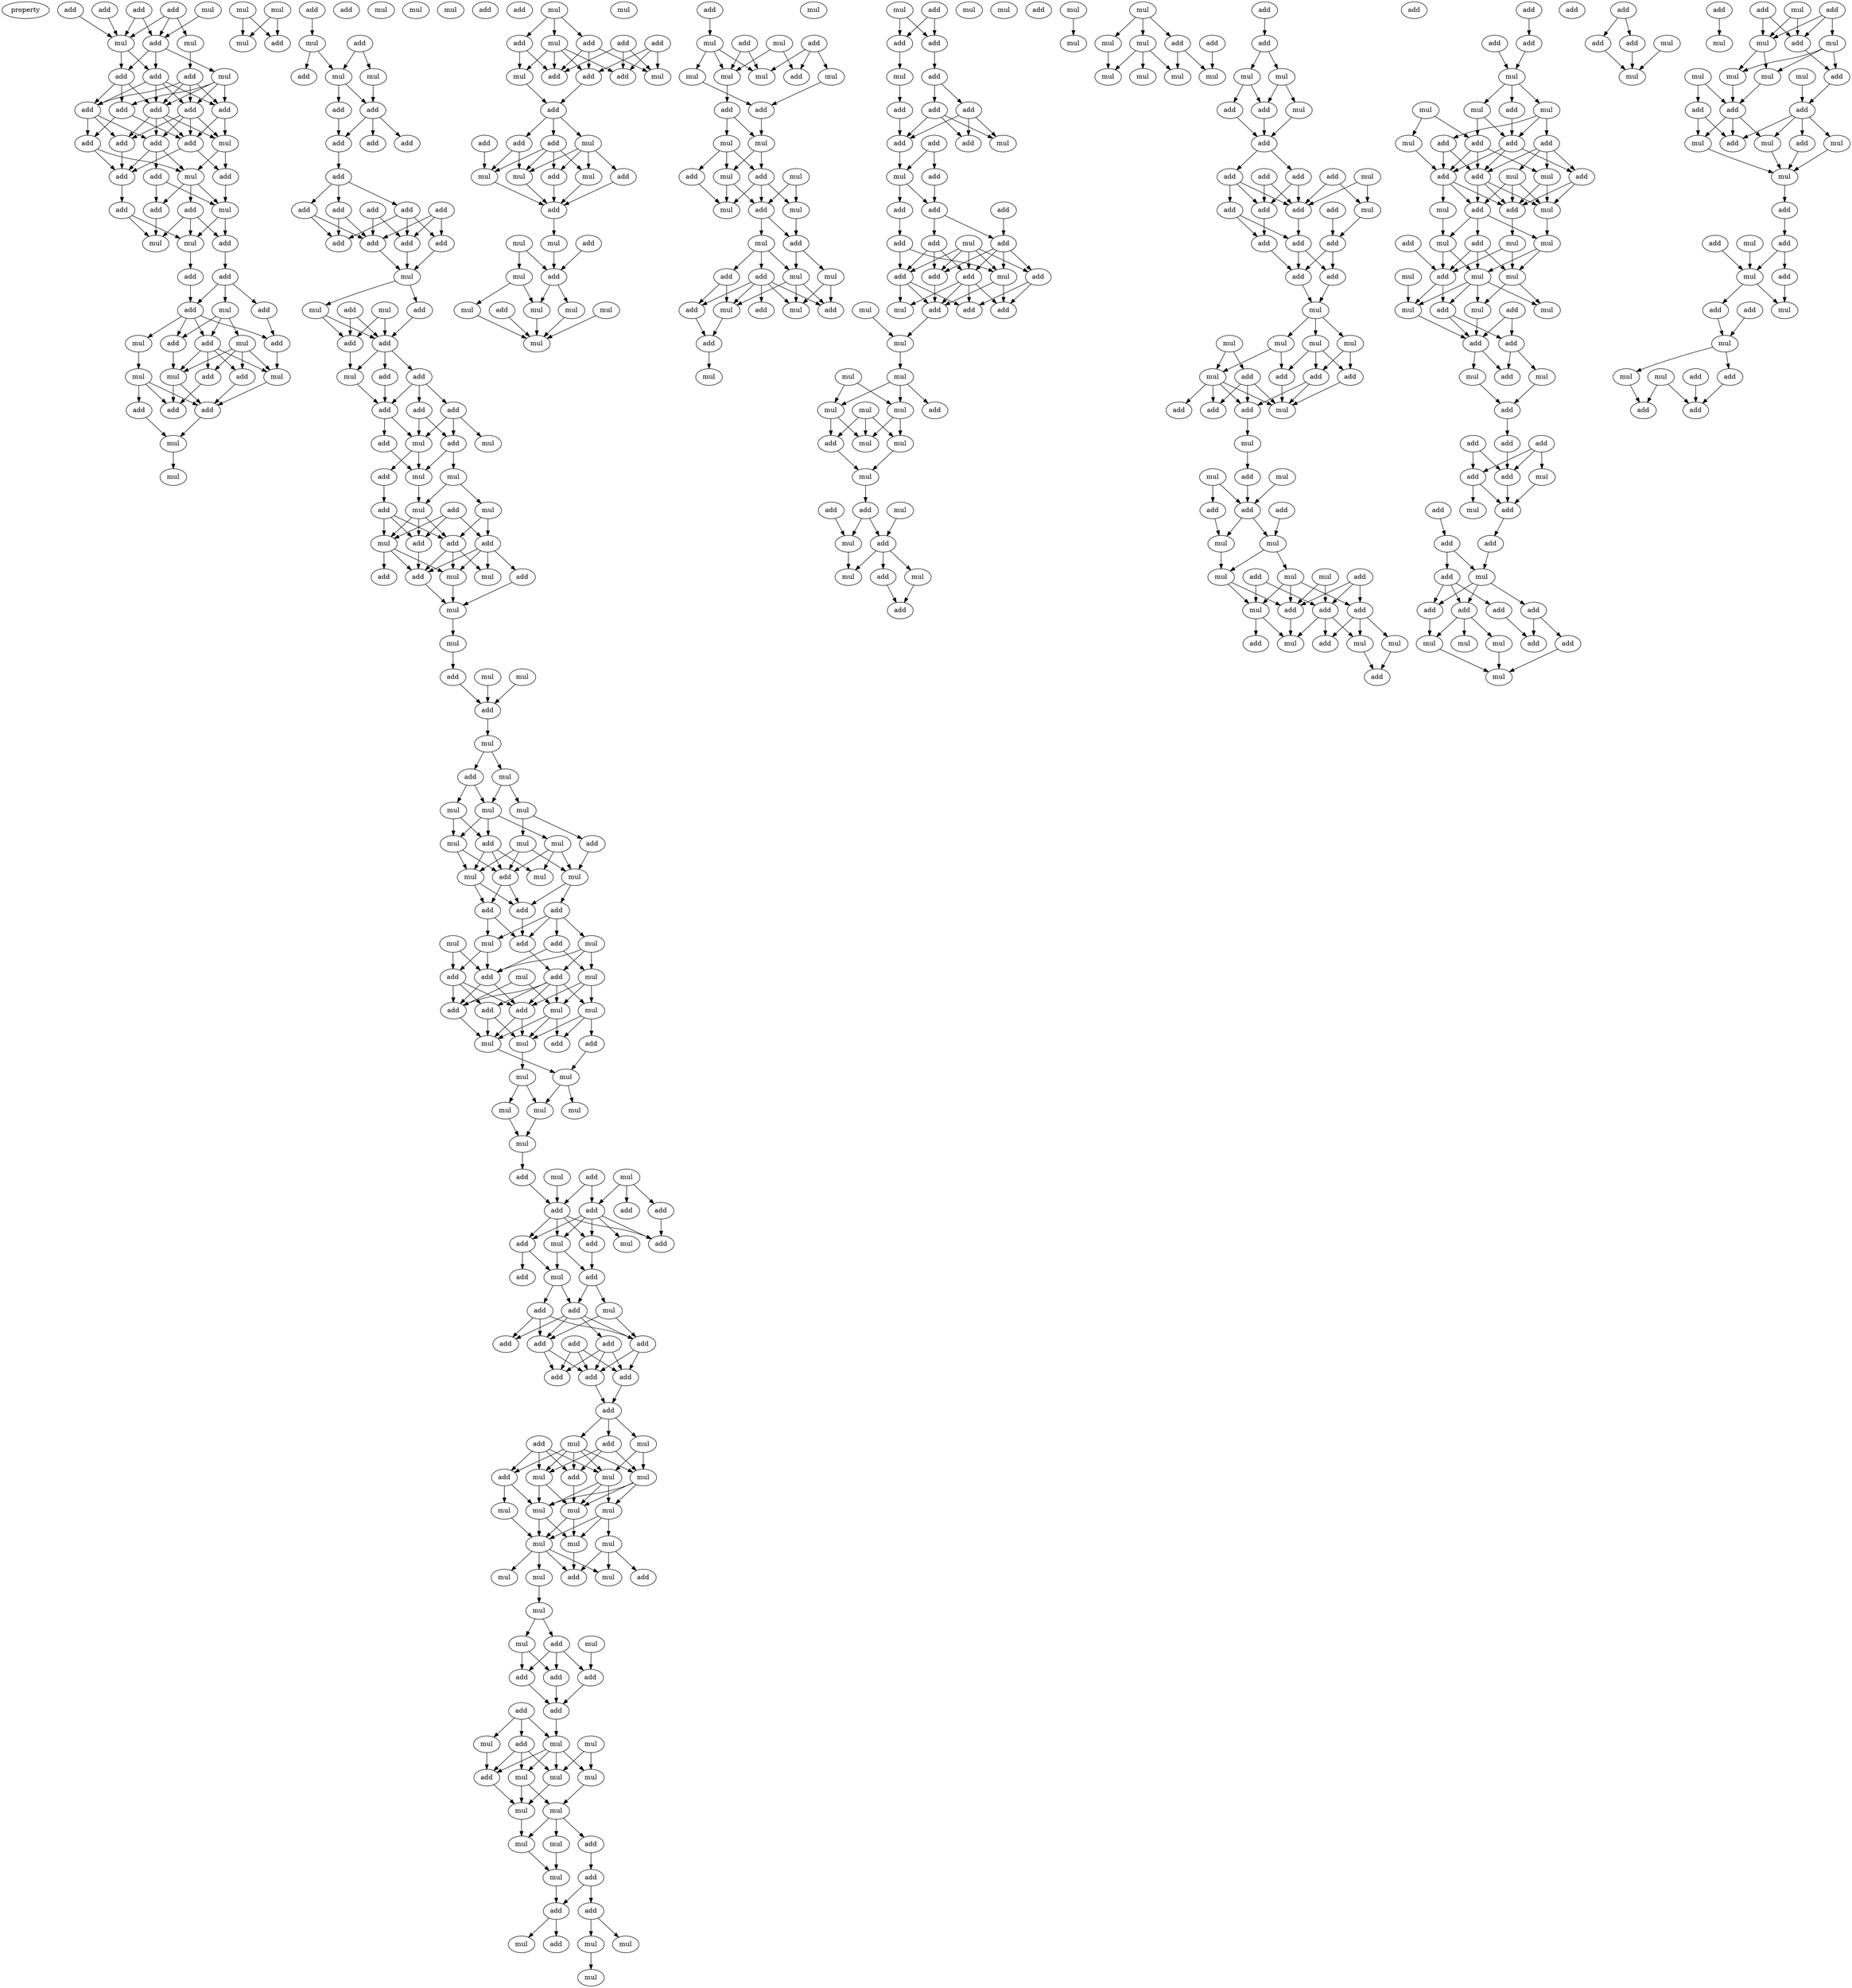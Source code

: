 digraph {
    node [fontcolor=black]
    property [mul=2,lf=1.3]
    0 [ label = add ];
    1 [ label = mul ];
    2 [ label = add ];
    3 [ label = add ];
    4 [ label = add ];
    5 [ label = mul ];
    6 [ label = mul ];
    7 [ label = add ];
    8 [ label = add ];
    9 [ label = mul ];
    10 [ label = add ];
    11 [ label = add ];
    12 [ label = add ];
    13 [ label = add ];
    14 [ label = add ];
    15 [ label = add ];
    16 [ label = add ];
    17 [ label = mul ];
    18 [ label = add ];
    19 [ label = add ];
    20 [ label = add ];
    21 [ label = add ];
    22 [ label = add ];
    23 [ label = add ];
    24 [ label = mul ];
    25 [ label = add ];
    26 [ label = mul ];
    27 [ label = add ];
    28 [ label = add ];
    29 [ label = add ];
    30 [ label = mul ];
    31 [ label = add ];
    32 [ label = mul ];
    33 [ label = add ];
    34 [ label = add ];
    35 [ label = mul ];
    36 [ label = add ];
    37 [ label = add ];
    38 [ label = add ];
    39 [ label = add ];
    40 [ label = mul ];
    41 [ label = add ];
    42 [ label = mul ];
    43 [ label = mul ];
    44 [ label = mul ];
    45 [ label = add ];
    46 [ label = add ];
    47 [ label = mul ];
    48 [ label = add ];
    49 [ label = add ];
    50 [ label = add ];
    51 [ label = mul ];
    52 [ label = mul ];
    53 [ label = mul ];
    54 [ label = add ];
    55 [ label = mul ];
    56 [ label = mul ];
    57 [ label = add ];
    58 [ label = add ];
    59 [ label = mul ];
    60 [ label = add ];
    61 [ label = mul ];
    62 [ label = mul ];
    63 [ label = add ];
    64 [ label = add ];
    65 [ label = add ];
    66 [ label = add ];
    67 [ label = add ];
    68 [ label = add ];
    69 [ label = add ];
    70 [ label = add ];
    71 [ label = add ];
    72 [ label = add ];
    73 [ label = add ];
    74 [ label = add ];
    75 [ label = add ];
    76 [ label = add ];
    77 [ label = add ];
    78 [ label = mul ];
    79 [ label = add ];
    80 [ label = mul ];
    81 [ label = mul ];
    82 [ label = add ];
    83 [ label = add ];
    84 [ label = add ];
    85 [ label = add ];
    86 [ label = add ];
    87 [ label = mul ];
    88 [ label = add ];
    89 [ label = add ];
    90 [ label = add ];
    91 [ label = add ];
    92 [ label = mul ];
    93 [ label = add ];
    94 [ label = add ];
    95 [ label = mul ];
    96 [ label = mul ];
    97 [ label = mul ];
    98 [ label = add ];
    99 [ label = add ];
    100 [ label = mul ];
    101 [ label = add ];
    102 [ label = mul ];
    103 [ label = add ];
    104 [ label = add ];
    105 [ label = mul ];
    106 [ label = add ];
    107 [ label = add ];
    108 [ label = add ];
    109 [ label = mul ];
    110 [ label = mul ];
    111 [ label = add ];
    112 [ label = mul ];
    113 [ label = mul ];
    114 [ label = mul ];
    115 [ label = add ];
    116 [ label = mul ];
    117 [ label = mul ];
    118 [ label = mul ];
    119 [ label = add ];
    120 [ label = mul ];
    121 [ label = add ];
    122 [ label = mul ];
    123 [ label = mul ];
    124 [ label = mul ];
    125 [ label = mul ];
    126 [ label = mul ];
    127 [ label = add ];
    128 [ label = add ];
    129 [ label = mul ];
    130 [ label = mul ];
    131 [ label = mul ];
    132 [ label = mul ];
    133 [ label = mul ];
    134 [ label = add ];
    135 [ label = add ];
    136 [ label = add ];
    137 [ label = add ];
    138 [ label = add ];
    139 [ label = mul ];
    140 [ label = mul ];
    141 [ label = mul ];
    142 [ label = add ];
    143 [ label = add ];
    144 [ label = mul ];
    145 [ label = add ];
    146 [ label = add ];
    147 [ label = mul ];
    148 [ label = add ];
    149 [ label = mul ];
    150 [ label = add ];
    151 [ label = mul ];
    152 [ label = add ];
    153 [ label = add ];
    154 [ label = add ];
    155 [ label = mul ];
    156 [ label = mul ];
    157 [ label = mul ];
    158 [ label = mul ];
    159 [ label = mul ];
    160 [ label = mul ];
    161 [ label = mul ];
    162 [ label = mul ];
    163 [ label = mul ];
    164 [ label = add ];
    165 [ label = mul ];
    166 [ label = add ];
    167 [ label = add ];
    168 [ label = add ];
    169 [ label = add ];
    170 [ label = add ];
    171 [ label = add ];
    172 [ label = add ];
    173 [ label = add ];
    174 [ label = mul ];
    175 [ label = mul ];
    176 [ label = mul ];
    177 [ label = add ];
    178 [ label = add ];
    179 [ label = mul ];
    180 [ label = add ];
    181 [ label = add ];
    182 [ label = add ];
    183 [ label = add ];
    184 [ label = add ];
    185 [ label = add ];
    186 [ label = add ];
    187 [ label = add ];
    188 [ label = add ];
    189 [ label = add ];
    190 [ label = add ];
    191 [ label = add ];
    192 [ label = mul ];
    193 [ label = mul ];
    194 [ label = add ];
    195 [ label = mul ];
    196 [ label = add ];
    197 [ label = mul ];
    198 [ label = add ];
    199 [ label = mul ];
    200 [ label = mul ];
    201 [ label = mul ];
    202 [ label = mul ];
    203 [ label = mul ];
    204 [ label = mul ];
    205 [ label = mul ];
    206 [ label = mul ];
    207 [ label = add ];
    208 [ label = add ];
    209 [ label = mul ];
    210 [ label = mul ];
    211 [ label = mul ];
    212 [ label = mul ];
    213 [ label = add ];
    214 [ label = mul ];
    215 [ label = mul ];
    216 [ label = add ];
    217 [ label = add ];
    218 [ label = add ];
    219 [ label = add ];
    220 [ label = add ];
    221 [ label = mul ];
    222 [ label = mul ];
    223 [ label = add ];
    224 [ label = mul ];
    225 [ label = add ];
    226 [ label = mul ];
    227 [ label = mul ];
    228 [ label = mul ];
    229 [ label = mul ];
    230 [ label = mul ];
    231 [ label = add ];
    232 [ label = mul ];
    233 [ label = mul ];
    234 [ label = mul ];
    235 [ label = add ];
    236 [ label = add ];
    237 [ label = add ];
    238 [ label = mul ];
    239 [ label = mul ];
    240 [ label = add ];
    241 [ label = mul ];
    242 [ label = mul ];
    243 [ label = mul ];
    244 [ label = add ];
    245 [ label = add ];
    246 [ label = mul ];
    247 [ label = add ];
    248 [ label = add ];
    249 [ label = mul ];
    250 [ label = add ];
    251 [ label = add ];
    252 [ label = add ];
    253 [ label = add ];
    254 [ label = add ];
    255 [ label = mul ];
    256 [ label = mul ];
    257 [ label = add ];
    258 [ label = mul ];
    259 [ label = add ];
    260 [ label = add ];
    261 [ label = add ];
    262 [ label = mul ];
    263 [ label = mul ];
    264 [ label = add ];
    265 [ label = add ];
    266 [ label = mul ];
    267 [ label = add ];
    268 [ label = add ];
    269 [ label = mul ];
    270 [ label = mul ];
    271 [ label = add ];
    272 [ label = mul ];
    273 [ label = mul ];
    274 [ label = add ];
    275 [ label = mul ];
    276 [ label = mul ];
    277 [ label = mul ];
    278 [ label = mul ];
    279 [ label = mul ];
    280 [ label = add ];
    281 [ label = add ];
    282 [ label = add ];
    283 [ label = mul ];
    284 [ label = mul ];
    285 [ label = mul ];
    286 [ label = mul ];
    287 [ label = mul ];
    288 [ label = mul ];
    289 [ label = mul ];
    290 [ label = add ];
    291 [ label = add ];
    292 [ label = add ];
    293 [ label = mul ];
    294 [ label = mul ];
    295 [ label = mul ];
    296 [ label = add ];
    297 [ label = add ];
    298 [ label = mul ];
    299 [ label = add ];
    300 [ label = mul ];
    301 [ label = mul ];
    302 [ label = mul ];
    303 [ label = add ];
    304 [ label = mul ];
    305 [ label = add ];
    306 [ label = add ];
    307 [ label = mul ];
    308 [ label = add ];
    309 [ label = mul ];
    310 [ label = mul ];
    311 [ label = add ];
    312 [ label = add ];
    313 [ label = add ];
    314 [ label = mul ];
    315 [ label = mul ];
    316 [ label = add ];
    317 [ label = add ];
    318 [ label = add ];
    319 [ label = mul ];
    320 [ label = add ];
    321 [ label = add ];
    322 [ label = add ];
    323 [ label = add ];
    324 [ label = mul ];
    325 [ label = add ];
    326 [ label = add ];
    327 [ label = mul ];
    328 [ label = add ];
    329 [ label = mul ];
    330 [ label = add ];
    331 [ label = add ];
    332 [ label = add ];
    333 [ label = add ];
    334 [ label = add ];
    335 [ label = add ];
    336 [ label = add ];
    337 [ label = mul ];
    338 [ label = add ];
    339 [ label = add ];
    340 [ label = add ];
    341 [ label = mul ];
    342 [ label = add ];
    343 [ label = mul ];
    344 [ label = add ];
    345 [ label = add ];
    346 [ label = add ];
    347 [ label = mul ];
    348 [ label = mul ];
    349 [ label = mul ];
    350 [ label = mul ];
    351 [ label = mul ];
    352 [ label = mul ];
    353 [ label = mul ];
    354 [ label = add ];
    355 [ label = mul ];
    356 [ label = mul ];
    357 [ label = add ];
    358 [ label = add ];
    359 [ label = mul ];
    360 [ label = mul ];
    361 [ label = add ];
    362 [ label = mul ];
    363 [ label = add ];
    364 [ label = mul ];
    365 [ label = add ];
    366 [ label = add ];
    367 [ label = mul ];
    368 [ label = mul ];
    369 [ label = add ];
    370 [ label = mul ];
    371 [ label = mul ];
    372 [ label = mul ];
    373 [ label = add ];
    374 [ label = add ];
    375 [ label = mul ];
    376 [ label = mul ];
    377 [ label = add ];
    378 [ label = mul ];
    379 [ label = mul ];
    380 [ label = mul ];
    381 [ label = mul ];
    382 [ label = add ];
    383 [ label = mul ];
    384 [ label = mul ];
    385 [ label = add ];
    386 [ label = add ];
    387 [ label = mul ];
    388 [ label = add ];
    389 [ label = add ];
    390 [ label = mul ];
    391 [ label = add ];
    392 [ label = add ];
    393 [ label = add ];
    394 [ label = add ];
    395 [ label = add ];
    396 [ label = add ];
    397 [ label = add ];
    398 [ label = mul ];
    399 [ label = add ];
    400 [ label = add ];
    401 [ label = add ];
    402 [ label = add ];
    403 [ label = add ];
    404 [ label = add ];
    405 [ label = mul ];
    406 [ label = mul ];
    407 [ label = mul ];
    408 [ label = mul ];
    409 [ label = mul ];
    410 [ label = add ];
    411 [ label = add ];
    412 [ label = add ];
    413 [ label = mul ];
    414 [ label = add ];
    415 [ label = add ];
    416 [ label = mul ];
    417 [ label = add ];
    418 [ label = add ];
    419 [ label = mul ];
    420 [ label = mul ];
    421 [ label = add ];
    422 [ label = mul ];
    423 [ label = add ];
    424 [ label = add ];
    425 [ label = add ];
    426 [ label = mul ];
    427 [ label = mul ];
    428 [ label = mul ];
    429 [ label = mul ];
    430 [ label = add ];
    431 [ label = mul ];
    432 [ label = add ];
    433 [ label = mul ];
    434 [ label = add ];
    435 [ label = add ];
    436 [ label = add ];
    437 [ label = add ];
    438 [ label = mul ];
    439 [ label = add ];
    440 [ label = mul ];
    441 [ label = mul ];
    442 [ label = add ];
    443 [ label = add ];
    444 [ label = add ];
    445 [ label = add ];
    446 [ label = add ];
    447 [ label = mul ];
    448 [ label = mul ];
    449 [ label = mul ];
    450 [ label = mul ];
    451 [ label = add ];
    452 [ label = add ];
    453 [ label = mul ];
    454 [ label = add ];
    455 [ label = add ];
    456 [ label = add ];
    457 [ label = add ];
    458 [ label = add ];
    459 [ label = mul ];
    460 [ label = add ];
    461 [ label = mul ];
    462 [ label = mul ];
    463 [ label = add ];
    464 [ label = add ];
    465 [ label = mul ];
    466 [ label = add ];
    467 [ label = mul ];
    468 [ label = mul ];
    469 [ label = add ];
    470 [ label = mul ];
    471 [ label = mul ];
    472 [ label = mul ];
    473 [ label = mul ];
    474 [ label = add ];
    475 [ label = mul ];
    476 [ label = mul ];
    477 [ label = add ];
    478 [ label = add ];
    479 [ label = mul ];
    480 [ label = add ];
    481 [ label = add ];
    482 [ label = add ];
    483 [ label = mul ];
    484 [ label = mul ];
    485 [ label = add ];
    486 [ label = add ];
    487 [ label = add ];
    488 [ label = add ];
    489 [ label = mul ];
    490 [ label = add ];
    491 [ label = add ];
    492 [ label = mul ];
    493 [ label = add ];
    494 [ label = add ];
    495 [ label = add ];
    496 [ label = add ];
    497 [ label = add ];
    498 [ label = mul ];
    499 [ label = add ];
    500 [ label = add ];
    501 [ label = add ];
    502 [ label = add ];
    503 [ label = mul ];
    504 [ label = add ];
    505 [ label = add ];
    506 [ label = mul ];
    507 [ label = mul ];
    508 [ label = mul ];
    509 [ label = add ];
    510 [ label = add ];
    511 [ label = add ];
    512 [ label = mul ];
    513 [ label = mul ];
    514 [ label = add ];
    515 [ label = mul ];
    516 [ label = mul ];
    517 [ label = add ];
    518 [ label = add ];
    519 [ label = add ];
    520 [ label = mul ];
    521 [ label = mul ];
    522 [ label = mul ];
    523 [ label = mul ];
    524 [ label = add ];
    525 [ label = mul ];
    526 [ label = mul ];
    527 [ label = add ];
    528 [ label = add ];
    529 [ label = add ];
    530 [ label = mul ];
    531 [ label = mul ];
    532 [ label = mul ];
    533 [ label = add ];
    534 [ label = add ];
    535 [ label = mul ];
    536 [ label = add ];
    537 [ label = add ];
    538 [ label = mul ];
    539 [ label = add ];
    540 [ label = mul ];
    541 [ label = add ];
    542 [ label = add ];
    543 [ label = add ];
    544 [ label = mul ];
    545 [ label = mul ];
    546 [ label = mul ];
    547 [ label = mul ];
    548 [ label = add ];
    549 [ label = add ];
    550 [ label = add ];
    551 [ label = add ];
    0 -> 5 [ name = 0 ];
    1 -> 7 [ name = 1 ];
    2 -> 5 [ name = 2 ];
    2 -> 6 [ name = 3 ];
    2 -> 7 [ name = 4 ];
    3 -> 5 [ name = 5 ];
    3 -> 7 [ name = 6 ];
    4 -> 5 [ name = 7 ];
    5 -> 8 [ name = 8 ];
    5 -> 11 [ name = 9 ];
    6 -> 10 [ name = 10 ];
    7 -> 8 [ name = 11 ];
    7 -> 9 [ name = 12 ];
    7 -> 11 [ name = 13 ];
    8 -> 13 [ name = 14 ];
    8 -> 14 [ name = 15 ];
    8 -> 15 [ name = 16 ];
    8 -> 16 [ name = 17 ];
    9 -> 12 [ name = 18 ];
    9 -> 13 [ name = 19 ];
    9 -> 14 [ name = 20 ];
    9 -> 15 [ name = 21 ];
    10 -> 13 [ name = 22 ];
    10 -> 14 [ name = 23 ];
    10 -> 15 [ name = 24 ];
    10 -> 16 [ name = 25 ];
    11 -> 12 [ name = 26 ];
    11 -> 13 [ name = 27 ];
    11 -> 16 [ name = 28 ];
    12 -> 18 [ name = 29 ];
    12 -> 20 [ name = 30 ];
    13 -> 17 [ name = 31 ];
    13 -> 19 [ name = 32 ];
    13 -> 20 [ name = 33 ];
    13 -> 21 [ name = 34 ];
    14 -> 17 [ name = 35 ];
    14 -> 19 [ name = 36 ];
    14 -> 20 [ name = 37 ];
    14 -> 21 [ name = 38 ];
    15 -> 17 [ name = 39 ];
    15 -> 20 [ name = 40 ];
    16 -> 18 [ name = 41 ];
    16 -> 19 [ name = 42 ];
    16 -> 21 [ name = 43 ];
    17 -> 24 [ name = 44 ];
    17 -> 25 [ name = 45 ];
    18 -> 23 [ name = 46 ];
    18 -> 24 [ name = 47 ];
    19 -> 23 [ name = 48 ];
    20 -> 23 [ name = 49 ];
    20 -> 25 [ name = 50 ];
    21 -> 22 [ name = 51 ];
    21 -> 23 [ name = 52 ];
    21 -> 24 [ name = 53 ];
    22 -> 26 [ name = 54 ];
    22 -> 28 [ name = 55 ];
    23 -> 27 [ name = 56 ];
    24 -> 26 [ name = 57 ];
    24 -> 28 [ name = 58 ];
    24 -> 29 [ name = 59 ];
    25 -> 26 [ name = 60 ];
    26 -> 31 [ name = 61 ];
    26 -> 32 [ name = 62 ];
    27 -> 30 [ name = 63 ];
    27 -> 32 [ name = 64 ];
    28 -> 30 [ name = 65 ];
    29 -> 30 [ name = 66 ];
    29 -> 31 [ name = 67 ];
    29 -> 32 [ name = 68 ];
    31 -> 33 [ name = 69 ];
    32 -> 34 [ name = 70 ];
    33 -> 35 [ name = 71 ];
    33 -> 36 [ name = 72 ];
    33 -> 37 [ name = 73 ];
    34 -> 36 [ name = 74 ];
    35 -> 39 [ name = 75 ];
    35 -> 40 [ name = 76 ];
    35 -> 41 [ name = 77 ];
    36 -> 38 [ name = 78 ];
    36 -> 39 [ name = 79 ];
    36 -> 41 [ name = 80 ];
    36 -> 42 [ name = 81 ];
    37 -> 38 [ name = 82 ];
    38 -> 43 [ name = 83 ];
    39 -> 47 [ name = 84 ];
    40 -> 43 [ name = 85 ];
    40 -> 45 [ name = 86 ];
    40 -> 46 [ name = 87 ];
    40 -> 47 [ name = 88 ];
    41 -> 43 [ name = 89 ];
    41 -> 45 [ name = 90 ];
    41 -> 46 [ name = 91 ];
    41 -> 47 [ name = 92 ];
    42 -> 44 [ name = 93 ];
    43 -> 50 [ name = 94 ];
    44 -> 48 [ name = 95 ];
    44 -> 49 [ name = 96 ];
    44 -> 50 [ name = 97 ];
    45 -> 48 [ name = 98 ];
    46 -> 50 [ name = 99 ];
    47 -> 48 [ name = 100 ];
    47 -> 50 [ name = 101 ];
    49 -> 51 [ name = 102 ];
    50 -> 51 [ name = 103 ];
    51 -> 55 [ name = 104 ];
    52 -> 56 [ name = 105 ];
    52 -> 58 [ name = 106 ];
    53 -> 56 [ name = 107 ];
    53 -> 58 [ name = 108 ];
    54 -> 59 [ name = 109 ];
    57 -> 61 [ name = 110 ];
    57 -> 62 [ name = 111 ];
    59 -> 60 [ name = 112 ];
    59 -> 61 [ name = 113 ];
    61 -> 63 [ name = 114 ];
    61 -> 64 [ name = 115 ];
    62 -> 64 [ name = 116 ];
    63 -> 65 [ name = 117 ];
    64 -> 65 [ name = 118 ];
    64 -> 66 [ name = 119 ];
    64 -> 67 [ name = 120 ];
    65 -> 68 [ name = 121 ];
    68 -> 69 [ name = 122 ];
    68 -> 71 [ name = 123 ];
    68 -> 72 [ name = 124 ];
    69 -> 76 [ name = 125 ];
    69 -> 77 [ name = 126 ];
    70 -> 74 [ name = 127 ];
    70 -> 75 [ name = 128 ];
    70 -> 77 [ name = 129 ];
    71 -> 74 [ name = 130 ];
    71 -> 75 [ name = 131 ];
    71 -> 76 [ name = 132 ];
    72 -> 76 [ name = 133 ];
    72 -> 77 [ name = 134 ];
    73 -> 75 [ name = 135 ];
    73 -> 77 [ name = 136 ];
    74 -> 78 [ name = 137 ];
    75 -> 78 [ name = 138 ];
    77 -> 78 [ name = 139 ];
    78 -> 80 [ name = 140 ];
    78 -> 82 [ name = 141 ];
    79 -> 83 [ name = 142 ];
    79 -> 84 [ name = 143 ];
    80 -> 83 [ name = 144 ];
    80 -> 84 [ name = 145 ];
    81 -> 83 [ name = 146 ];
    81 -> 84 [ name = 147 ];
    82 -> 83 [ name = 148 ];
    83 -> 85 [ name = 149 ];
    83 -> 87 [ name = 150 ];
    83 -> 88 [ name = 151 ];
    84 -> 87 [ name = 152 ];
    85 -> 90 [ name = 153 ];
    87 -> 90 [ name = 154 ];
    88 -> 89 [ name = 155 ];
    88 -> 90 [ name = 156 ];
    88 -> 91 [ name = 157 ];
    89 -> 93 [ name = 158 ];
    89 -> 95 [ name = 159 ];
    90 -> 94 [ name = 160 ];
    90 -> 95 [ name = 161 ];
    91 -> 92 [ name = 162 ];
    91 -> 93 [ name = 163 ];
    91 -> 95 [ name = 164 ];
    93 -> 96 [ name = 165 ];
    93 -> 97 [ name = 166 ];
    94 -> 96 [ name = 167 ];
    95 -> 96 [ name = 168 ];
    95 -> 98 [ name = 169 ];
    96 -> 102 [ name = 170 ];
    97 -> 100 [ name = 171 ];
    97 -> 102 [ name = 172 ];
    98 -> 101 [ name = 173 ];
    99 -> 104 [ name = 174 ];
    99 -> 105 [ name = 175 ];
    99 -> 106 [ name = 176 ];
    100 -> 103 [ name = 177 ];
    100 -> 106 [ name = 178 ];
    101 -> 103 [ name = 179 ];
    101 -> 104 [ name = 180 ];
    101 -> 105 [ name = 181 ];
    102 -> 103 [ name = 182 ];
    102 -> 104 [ name = 183 ];
    102 -> 105 [ name = 184 ];
    103 -> 108 [ name = 185 ];
    103 -> 109 [ name = 186 ];
    103 -> 110 [ name = 187 ];
    104 -> 108 [ name = 188 ];
    105 -> 108 [ name = 189 ];
    105 -> 110 [ name = 190 ];
    105 -> 111 [ name = 191 ];
    106 -> 107 [ name = 192 ];
    106 -> 108 [ name = 193 ];
    106 -> 109 [ name = 194 ];
    106 -> 110 [ name = 195 ];
    107 -> 112 [ name = 196 ];
    108 -> 112 [ name = 197 ];
    110 -> 112 [ name = 198 ];
    112 -> 113 [ name = 199 ];
    113 -> 115 [ name = 200 ];
    115 -> 119 [ name = 201 ];
    116 -> 119 [ name = 202 ];
    118 -> 119 [ name = 203 ];
    119 -> 120 [ name = 204 ];
    120 -> 121 [ name = 205 ];
    120 -> 122 [ name = 206 ];
    121 -> 123 [ name = 207 ];
    121 -> 125 [ name = 208 ];
    122 -> 124 [ name = 209 ];
    122 -> 125 [ name = 210 ];
    123 -> 127 [ name = 211 ];
    123 -> 130 [ name = 212 ];
    124 -> 126 [ name = 213 ];
    124 -> 128 [ name = 214 ];
    125 -> 127 [ name = 215 ];
    125 -> 129 [ name = 216 ];
    125 -> 130 [ name = 217 ];
    126 -> 131 [ name = 218 ];
    126 -> 132 [ name = 219 ];
    126 -> 134 [ name = 220 ];
    127 -> 132 [ name = 221 ];
    127 -> 133 [ name = 222 ];
    127 -> 134 [ name = 223 ];
    128 -> 131 [ name = 224 ];
    129 -> 131 [ name = 225 ];
    129 -> 133 [ name = 226 ];
    129 -> 134 [ name = 227 ];
    130 -> 132 [ name = 228 ];
    130 -> 134 [ name = 229 ];
    131 -> 135 [ name = 230 ];
    131 -> 137 [ name = 231 ];
    132 -> 136 [ name = 232 ];
    132 -> 137 [ name = 233 ];
    134 -> 136 [ name = 234 ];
    134 -> 137 [ name = 235 ];
    135 -> 138 [ name = 236 ];
    135 -> 139 [ name = 237 ];
    135 -> 141 [ name = 238 ];
    135 -> 142 [ name = 239 ];
    136 -> 141 [ name = 240 ];
    136 -> 142 [ name = 241 ];
    137 -> 142 [ name = 242 ];
    138 -> 143 [ name = 243 ];
    138 -> 147 [ name = 244 ];
    139 -> 143 [ name = 245 ];
    139 -> 145 [ name = 246 ];
    139 -> 147 [ name = 247 ];
    140 -> 143 [ name = 248 ];
    140 -> 146 [ name = 249 ];
    141 -> 143 [ name = 250 ];
    141 -> 146 [ name = 251 ];
    142 -> 145 [ name = 252 ];
    143 -> 148 [ name = 253 ];
    143 -> 152 [ name = 254 ];
    144 -> 149 [ name = 255 ];
    144 -> 152 [ name = 256 ];
    145 -> 148 [ name = 257 ];
    145 -> 149 [ name = 258 ];
    145 -> 150 [ name = 259 ];
    145 -> 151 [ name = 260 ];
    145 -> 152 [ name = 261 ];
    146 -> 148 [ name = 262 ];
    146 -> 150 [ name = 263 ];
    146 -> 152 [ name = 264 ];
    147 -> 148 [ name = 265 ];
    147 -> 149 [ name = 266 ];
    147 -> 151 [ name = 267 ];
    148 -> 155 [ name = 268 ];
    148 -> 156 [ name = 269 ];
    149 -> 154 [ name = 270 ];
    149 -> 155 [ name = 271 ];
    149 -> 156 [ name = 272 ];
    150 -> 155 [ name = 273 ];
    150 -> 156 [ name = 274 ];
    151 -> 153 [ name = 275 ];
    151 -> 154 [ name = 276 ];
    151 -> 155 [ name = 277 ];
    152 -> 156 [ name = 278 ];
    153 -> 158 [ name = 279 ];
    155 -> 157 [ name = 280 ];
    156 -> 158 [ name = 281 ];
    157 -> 159 [ name = 282 ];
    157 -> 160 [ name = 283 ];
    158 -> 159 [ name = 284 ];
    158 -> 161 [ name = 285 ];
    159 -> 162 [ name = 286 ];
    160 -> 162 [ name = 287 ];
    162 -> 166 [ name = 288 ];
    163 -> 167 [ name = 289 ];
    163 -> 168 [ name = 290 ];
    163 -> 170 [ name = 291 ];
    164 -> 167 [ name = 292 ];
    164 -> 169 [ name = 293 ];
    165 -> 169 [ name = 294 ];
    166 -> 169 [ name = 295 ];
    167 -> 171 [ name = 296 ];
    167 -> 172 [ name = 297 ];
    167 -> 173 [ name = 298 ];
    167 -> 174 [ name = 299 ];
    167 -> 175 [ name = 300 ];
    169 -> 171 [ name = 301 ];
    169 -> 172 [ name = 302 ];
    169 -> 173 [ name = 303 ];
    169 -> 175 [ name = 304 ];
    170 -> 172 [ name = 305 ];
    171 -> 178 [ name = 306 ];
    173 -> 176 [ name = 307 ];
    173 -> 177 [ name = 308 ];
    175 -> 176 [ name = 309 ];
    175 -> 178 [ name = 310 ];
    176 -> 180 [ name = 311 ];
    176 -> 181 [ name = 312 ];
    178 -> 179 [ name = 313 ];
    178 -> 180 [ name = 314 ];
    179 -> 183 [ name = 315 ];
    179 -> 185 [ name = 316 ];
    180 -> 183 [ name = 317 ];
    180 -> 184 [ name = 318 ];
    180 -> 185 [ name = 319 ];
    180 -> 186 [ name = 320 ];
    181 -> 183 [ name = 321 ];
    181 -> 184 [ name = 322 ];
    181 -> 185 [ name = 323 ];
    182 -> 187 [ name = 324 ];
    182 -> 188 [ name = 325 ];
    182 -> 189 [ name = 326 ];
    183 -> 187 [ name = 327 ];
    183 -> 188 [ name = 328 ];
    185 -> 187 [ name = 329 ];
    185 -> 189 [ name = 330 ];
    186 -> 187 [ name = 331 ];
    186 -> 188 [ name = 332 ];
    186 -> 189 [ name = 333 ];
    187 -> 190 [ name = 334 ];
    189 -> 190 [ name = 335 ];
    190 -> 192 [ name = 336 ];
    190 -> 193 [ name = 337 ];
    190 -> 194 [ name = 338 ];
    191 -> 196 [ name = 339 ];
    191 -> 197 [ name = 340 ];
    191 -> 198 [ name = 341 ];
    191 -> 199 [ name = 342 ];
    192 -> 195 [ name = 343 ];
    192 -> 199 [ name = 344 ];
    193 -> 195 [ name = 345 ];
    193 -> 196 [ name = 346 ];
    193 -> 197 [ name = 347 ];
    193 -> 198 [ name = 348 ];
    193 -> 199 [ name = 349 ];
    194 -> 195 [ name = 350 ];
    194 -> 197 [ name = 351 ];
    194 -> 198 [ name = 352 ];
    195 -> 201 [ name = 353 ];
    195 -> 202 [ name = 354 ];
    195 -> 203 [ name = 355 ];
    196 -> 200 [ name = 356 ];
    196 -> 201 [ name = 357 ];
    197 -> 201 [ name = 358 ];
    197 -> 203 [ name = 359 ];
    198 -> 203 [ name = 360 ];
    199 -> 201 [ name = 361 ];
    199 -> 202 [ name = 362 ];
    199 -> 203 [ name = 363 ];
    200 -> 204 [ name = 364 ];
    201 -> 204 [ name = 365 ];
    201 -> 205 [ name = 366 ];
    202 -> 204 [ name = 367 ];
    202 -> 205 [ name = 368 ];
    202 -> 206 [ name = 369 ];
    203 -> 204 [ name = 370 ];
    203 -> 205 [ name = 371 ];
    204 -> 207 [ name = 372 ];
    204 -> 209 [ name = 373 ];
    204 -> 210 [ name = 374 ];
    204 -> 211 [ name = 375 ];
    205 -> 207 [ name = 376 ];
    206 -> 207 [ name = 377 ];
    206 -> 208 [ name = 378 ];
    206 -> 209 [ name = 379 ];
    211 -> 212 [ name = 380 ];
    212 -> 213 [ name = 381 ];
    212 -> 215 [ name = 382 ];
    213 -> 216 [ name = 383 ];
    213 -> 217 [ name = 384 ];
    213 -> 218 [ name = 385 ];
    214 -> 218 [ name = 386 ];
    215 -> 216 [ name = 387 ];
    215 -> 217 [ name = 388 ];
    216 -> 219 [ name = 389 ];
    217 -> 219 [ name = 390 ];
    218 -> 219 [ name = 391 ];
    219 -> 221 [ name = 392 ];
    220 -> 221 [ name = 393 ];
    220 -> 222 [ name = 394 ];
    220 -> 223 [ name = 395 ];
    221 -> 225 [ name = 396 ];
    221 -> 226 [ name = 397 ];
    221 -> 227 [ name = 398 ];
    221 -> 228 [ name = 399 ];
    222 -> 225 [ name = 400 ];
    223 -> 225 [ name = 401 ];
    223 -> 226 [ name = 402 ];
    223 -> 227 [ name = 403 ];
    224 -> 227 [ name = 404 ];
    224 -> 228 [ name = 405 ];
    225 -> 229 [ name = 406 ];
    226 -> 229 [ name = 407 ];
    226 -> 230 [ name = 408 ];
    227 -> 229 [ name = 409 ];
    228 -> 230 [ name = 410 ];
    229 -> 232 [ name = 411 ];
    230 -> 231 [ name = 412 ];
    230 -> 232 [ name = 413 ];
    230 -> 233 [ name = 414 ];
    231 -> 235 [ name = 415 ];
    232 -> 234 [ name = 416 ];
    233 -> 234 [ name = 417 ];
    234 -> 237 [ name = 418 ];
    235 -> 236 [ name = 419 ];
    235 -> 237 [ name = 420 ];
    236 -> 241 [ name = 421 ];
    236 -> 242 [ name = 422 ];
    237 -> 238 [ name = 423 ];
    237 -> 240 [ name = 424 ];
    241 -> 243 [ name = 425 ];
    246 -> 247 [ name = 426 ];
    246 -> 249 [ name = 427 ];
    246 -> 251 [ name = 428 ];
    247 -> 253 [ name = 429 ];
    247 -> 254 [ name = 430 ];
    247 -> 255 [ name = 431 ];
    248 -> 252 [ name = 432 ];
    248 -> 254 [ name = 433 ];
    248 -> 255 [ name = 434 ];
    249 -> 252 [ name = 435 ];
    249 -> 253 [ name = 436 ];
    249 -> 254 [ name = 437 ];
    249 -> 256 [ name = 438 ];
    250 -> 252 [ name = 439 ];
    250 -> 253 [ name = 440 ];
    250 -> 255 [ name = 441 ];
    251 -> 253 [ name = 442 ];
    251 -> 256 [ name = 443 ];
    254 -> 257 [ name = 444 ];
    256 -> 257 [ name = 445 ];
    257 -> 258 [ name = 446 ];
    257 -> 260 [ name = 447 ];
    257 -> 261 [ name = 448 ];
    258 -> 262 [ name = 449 ];
    258 -> 264 [ name = 450 ];
    258 -> 265 [ name = 451 ];
    258 -> 266 [ name = 452 ];
    259 -> 263 [ name = 453 ];
    260 -> 262 [ name = 454 ];
    260 -> 263 [ name = 455 ];
    260 -> 264 [ name = 456 ];
    260 -> 266 [ name = 457 ];
    261 -> 262 [ name = 458 ];
    261 -> 263 [ name = 459 ];
    262 -> 267 [ name = 460 ];
    263 -> 267 [ name = 461 ];
    264 -> 267 [ name = 462 ];
    265 -> 267 [ name = 463 ];
    266 -> 267 [ name = 464 ];
    267 -> 270 [ name = 465 ];
    268 -> 271 [ name = 466 ];
    269 -> 271 [ name = 467 ];
    269 -> 272 [ name = 468 ];
    270 -> 271 [ name = 469 ];
    271 -> 275 [ name = 470 ];
    271 -> 276 [ name = 471 ];
    272 -> 273 [ name = 472 ];
    272 -> 275 [ name = 473 ];
    273 -> 278 [ name = 474 ];
    274 -> 278 [ name = 475 ];
    275 -> 278 [ name = 476 ];
    276 -> 278 [ name = 477 ];
    277 -> 278 [ name = 478 ];
    280 -> 284 [ name = 479 ];
    281 -> 287 [ name = 480 ];
    281 -> 288 [ name = 481 ];
    281 -> 290 [ name = 482 ];
    282 -> 287 [ name = 483 ];
    282 -> 289 [ name = 484 ];
    283 -> 289 [ name = 485 ];
    283 -> 290 [ name = 486 ];
    284 -> 286 [ name = 487 ];
    284 -> 287 [ name = 488 ];
    284 -> 289 [ name = 489 ];
    286 -> 292 [ name = 490 ];
    288 -> 292 [ name = 491 ];
    289 -> 291 [ name = 492 ];
    291 -> 293 [ name = 493 ];
    291 -> 294 [ name = 494 ];
    292 -> 293 [ name = 495 ];
    293 -> 295 [ name = 496 ];
    293 -> 296 [ name = 497 ];
    294 -> 295 [ name = 498 ];
    294 -> 296 [ name = 499 ];
    294 -> 297 [ name = 500 ];
    295 -> 299 [ name = 501 ];
    295 -> 300 [ name = 502 ];
    296 -> 299 [ name = 503 ];
    296 -> 300 [ name = 504 ];
    296 -> 301 [ name = 505 ];
    297 -> 300 [ name = 506 ];
    298 -> 299 [ name = 507 ];
    298 -> 301 [ name = 508 ];
    299 -> 302 [ name = 509 ];
    299 -> 303 [ name = 510 ];
    301 -> 303 [ name = 511 ];
    302 -> 304 [ name = 512 ];
    302 -> 305 [ name = 513 ];
    302 -> 306 [ name = 514 ];
    303 -> 304 [ name = 515 ];
    303 -> 307 [ name = 516 ];
    304 -> 309 [ name = 517 ];
    304 -> 310 [ name = 518 ];
    304 -> 311 [ name = 519 ];
    305 -> 308 [ name = 520 ];
    305 -> 309 [ name = 521 ];
    305 -> 310 [ name = 522 ];
    305 -> 311 [ name = 523 ];
    305 -> 312 [ name = 524 ];
    306 -> 308 [ name = 525 ];
    306 -> 310 [ name = 526 ];
    307 -> 309 [ name = 527 ];
    307 -> 311 [ name = 528 ];
    308 -> 313 [ name = 529 ];
    310 -> 313 [ name = 530 ];
    313 -> 314 [ name = 531 ];
    315 -> 317 [ name = 532 ];
    315 -> 318 [ name = 533 ];
    316 -> 317 [ name = 534 ];
    316 -> 318 [ name = 535 ];
    317 -> 319 [ name = 536 ];
    318 -> 320 [ name = 537 ];
    319 -> 323 [ name = 538 ];
    320 -> 321 [ name = 539 ];
    320 -> 322 [ name = 540 ];
    321 -> 325 [ name = 541 ];
    321 -> 327 [ name = 542 ];
    321 -> 328 [ name = 543 ];
    322 -> 325 [ name = 544 ];
    322 -> 327 [ name = 545 ];
    322 -> 328 [ name = 546 ];
    323 -> 328 [ name = 547 ];
    326 -> 329 [ name = 548 ];
    326 -> 330 [ name = 549 ];
    328 -> 329 [ name = 550 ];
    329 -> 331 [ name = 551 ];
    329 -> 332 [ name = 552 ];
    330 -> 332 [ name = 553 ];
    331 -> 336 [ name = 554 ];
    332 -> 334 [ name = 555 ];
    332 -> 335 [ name = 556 ];
    333 -> 335 [ name = 557 ];
    334 -> 339 [ name = 558 ];
    334 -> 340 [ name = 559 ];
    334 -> 342 [ name = 560 ];
    335 -> 338 [ name = 561 ];
    335 -> 339 [ name = 562 ];
    335 -> 341 [ name = 563 ];
    335 -> 342 [ name = 564 ];
    336 -> 340 [ name = 565 ];
    336 -> 341 [ name = 566 ];
    337 -> 338 [ name = 567 ];
    337 -> 339 [ name = 568 ];
    337 -> 340 [ name = 569 ];
    337 -> 341 [ name = 570 ];
    337 -> 342 [ name = 571 ];
    338 -> 344 [ name = 572 ];
    338 -> 345 [ name = 573 ];
    339 -> 346 [ name = 574 ];
    340 -> 343 [ name = 575 ];
    340 -> 345 [ name = 576 ];
    340 -> 346 [ name = 577 ];
    341 -> 344 [ name = 578 ];
    341 -> 346 [ name = 579 ];
    342 -> 343 [ name = 580 ];
    342 -> 344 [ name = 581 ];
    342 -> 345 [ name = 582 ];
    342 -> 346 [ name = 583 ];
    346 -> 348 [ name = 584 ];
    347 -> 348 [ name = 585 ];
    348 -> 351 [ name = 586 ];
    349 -> 352 [ name = 587 ];
    349 -> 353 [ name = 588 ];
    351 -> 352 [ name = 589 ];
    351 -> 353 [ name = 590 ];
    351 -> 354 [ name = 591 ];
    352 -> 356 [ name = 592 ];
    352 -> 357 [ name = 593 ];
    353 -> 356 [ name = 594 ];
    353 -> 359 [ name = 595 ];
    355 -> 356 [ name = 596 ];
    355 -> 357 [ name = 597 ];
    355 -> 359 [ name = 598 ];
    357 -> 360 [ name = 599 ];
    359 -> 360 [ name = 600 ];
    360 -> 361 [ name = 601 ];
    361 -> 364 [ name = 602 ];
    361 -> 365 [ name = 603 ];
    362 -> 365 [ name = 604 ];
    363 -> 364 [ name = 605 ];
    364 -> 367 [ name = 606 ];
    365 -> 366 [ name = 607 ];
    365 -> 367 [ name = 608 ];
    365 -> 368 [ name = 609 ];
    366 -> 369 [ name = 610 ];
    368 -> 369 [ name = 611 ];
    370 -> 371 [ name = 612 ];
    372 -> 373 [ name = 613 ];
    372 -> 375 [ name = 614 ];
    372 -> 376 [ name = 615 ];
    373 -> 378 [ name = 616 ];
    373 -> 380 [ name = 617 ];
    374 -> 378 [ name = 618 ];
    375 -> 379 [ name = 619 ];
    376 -> 379 [ name = 620 ];
    376 -> 380 [ name = 621 ];
    376 -> 381 [ name = 622 ];
    377 -> 382 [ name = 623 ];
    382 -> 383 [ name = 624 ];
    382 -> 384 [ name = 625 ];
    383 -> 385 [ name = 626 ];
    383 -> 387 [ name = 627 ];
    384 -> 385 [ name = 628 ];
    384 -> 386 [ name = 629 ];
    385 -> 388 [ name = 630 ];
    386 -> 388 [ name = 631 ];
    387 -> 388 [ name = 632 ];
    388 -> 389 [ name = 633 ];
    388 -> 392 [ name = 634 ];
    389 -> 395 [ name = 635 ];
    389 -> 397 [ name = 636 ];
    390 -> 397 [ name = 637 ];
    390 -> 398 [ name = 638 ];
    391 -> 397 [ name = 639 ];
    391 -> 398 [ name = 640 ];
    392 -> 395 [ name = 641 ];
    392 -> 396 [ name = 642 ];
    392 -> 397 [ name = 643 ];
    393 -> 395 [ name = 644 ];
    393 -> 397 [ name = 645 ];
    394 -> 400 [ name = 646 ];
    395 -> 399 [ name = 647 ];
    396 -> 399 [ name = 648 ];
    396 -> 401 [ name = 649 ];
    397 -> 401 [ name = 650 ];
    398 -> 400 [ name = 651 ];
    399 -> 402 [ name = 652 ];
    400 -> 402 [ name = 653 ];
    400 -> 403 [ name = 654 ];
    401 -> 402 [ name = 655 ];
    401 -> 403 [ name = 656 ];
    402 -> 405 [ name = 657 ];
    403 -> 405 [ name = 658 ];
    405 -> 407 [ name = 659 ];
    405 -> 408 [ name = 660 ];
    405 -> 409 [ name = 661 ];
    406 -> 410 [ name = 662 ];
    406 -> 413 [ name = 663 ];
    407 -> 411 [ name = 664 ];
    407 -> 414 [ name = 665 ];
    408 -> 411 [ name = 666 ];
    408 -> 412 [ name = 667 ];
    408 -> 414 [ name = 668 ];
    409 -> 412 [ name = 669 ];
    409 -> 413 [ name = 670 ];
    410 -> 415 [ name = 671 ];
    410 -> 416 [ name = 672 ];
    410 -> 418 [ name = 673 ];
    411 -> 415 [ name = 674 ];
    411 -> 416 [ name = 675 ];
    412 -> 416 [ name = 676 ];
    413 -> 415 [ name = 677 ];
    413 -> 416 [ name = 678 ];
    413 -> 417 [ name = 679 ];
    413 -> 418 [ name = 680 ];
    414 -> 416 [ name = 681 ];
    415 -> 419 [ name = 682 ];
    419 -> 421 [ name = 683 ];
    420 -> 425 [ name = 684 ];
    421 -> 425 [ name = 685 ];
    422 -> 423 [ name = 686 ];
    422 -> 425 [ name = 687 ];
    423 -> 427 [ name = 688 ];
    424 -> 426 [ name = 689 ];
    425 -> 426 [ name = 690 ];
    425 -> 427 [ name = 691 ];
    426 -> 428 [ name = 692 ];
    426 -> 429 [ name = 693 ];
    427 -> 428 [ name = 694 ];
    428 -> 433 [ name = 695 ];
    428 -> 434 [ name = 696 ];
    429 -> 433 [ name = 697 ];
    429 -> 434 [ name = 698 ];
    429 -> 436 [ name = 699 ];
    430 -> 433 [ name = 700 ];
    430 -> 435 [ name = 701 ];
    431 -> 434 [ name = 702 ];
    431 -> 435 [ name = 703 ];
    432 -> 434 [ name = 704 ];
    432 -> 435 [ name = 705 ];
    432 -> 436 [ name = 706 ];
    433 -> 437 [ name = 707 ];
    433 -> 438 [ name = 708 ];
    434 -> 438 [ name = 709 ];
    435 -> 438 [ name = 710 ];
    435 -> 439 [ name = 711 ];
    435 -> 441 [ name = 712 ];
    436 -> 439 [ name = 713 ];
    436 -> 440 [ name = 714 ];
    436 -> 441 [ name = 715 ];
    440 -> 442 [ name = 716 ];
    441 -> 442 [ name = 717 ];
    443 -> 446 [ name = 718 ];
    444 -> 447 [ name = 719 ];
    446 -> 447 [ name = 720 ];
    447 -> 448 [ name = 721 ];
    447 -> 449 [ name = 722 ];
    447 -> 451 [ name = 723 ];
    448 -> 452 [ name = 724 ];
    448 -> 454 [ name = 725 ];
    449 -> 454 [ name = 726 ];
    449 -> 455 [ name = 727 ];
    449 -> 456 [ name = 728 ];
    450 -> 452 [ name = 729 ];
    450 -> 453 [ name = 730 ];
    451 -> 454 [ name = 731 ];
    452 -> 457 [ name = 732 ];
    452 -> 459 [ name = 733 ];
    452 -> 460 [ name = 734 ];
    453 -> 460 [ name = 735 ];
    454 -> 457 [ name = 736 ];
    454 -> 458 [ name = 737 ];
    454 -> 460 [ name = 738 ];
    455 -> 457 [ name = 739 ];
    455 -> 460 [ name = 740 ];
    456 -> 457 [ name = 741 ];
    456 -> 458 [ name = 742 ];
    456 -> 459 [ name = 743 ];
    456 -> 461 [ name = 744 ];
    457 -> 462 [ name = 745 ];
    457 -> 463 [ name = 746 ];
    457 -> 464 [ name = 747 ];
    458 -> 462 [ name = 748 ];
    458 -> 464 [ name = 749 ];
    459 -> 462 [ name = 750 ];
    459 -> 464 [ name = 751 ];
    460 -> 463 [ name = 752 ];
    460 -> 464 [ name = 753 ];
    460 -> 465 [ name = 754 ];
    461 -> 462 [ name = 755 ];
    461 -> 463 [ name = 756 ];
    461 -> 464 [ name = 757 ];
    462 -> 470 [ name = 758 ];
    463 -> 467 [ name = 759 ];
    463 -> 469 [ name = 760 ];
    463 -> 470 [ name = 761 ];
    464 -> 468 [ name = 762 ];
    465 -> 467 [ name = 763 ];
    466 -> 474 [ name = 764 ];
    467 -> 472 [ name = 765 ];
    467 -> 474 [ name = 766 ];
    468 -> 471 [ name = 767 ];
    468 -> 474 [ name = 768 ];
    469 -> 471 [ name = 769 ];
    469 -> 472 [ name = 770 ];
    469 -> 474 [ name = 771 ];
    470 -> 471 [ name = 772 ];
    470 -> 472 [ name = 773 ];
    471 -> 476 [ name = 774 ];
    471 -> 479 [ name = 775 ];
    472 -> 475 [ name = 776 ];
    472 -> 476 [ name = 777 ];
    472 -> 478 [ name = 778 ];
    472 -> 479 [ name = 779 ];
    473 -> 475 [ name = 780 ];
    474 -> 475 [ name = 781 ];
    474 -> 478 [ name = 782 ];
    475 -> 481 [ name = 783 ];
    477 -> 480 [ name = 784 ];
    477 -> 481 [ name = 785 ];
    478 -> 480 [ name = 786 ];
    478 -> 481 [ name = 787 ];
    479 -> 481 [ name = 788 ];
    480 -> 482 [ name = 789 ];
    480 -> 484 [ name = 790 ];
    481 -> 482 [ name = 791 ];
    481 -> 483 [ name = 792 ];
    483 -> 485 [ name = 793 ];
    484 -> 485 [ name = 794 ];
    485 -> 488 [ name = 795 ];
    486 -> 490 [ name = 796 ];
    486 -> 491 [ name = 797 ];
    487 -> 489 [ name = 798 ];
    487 -> 490 [ name = 799 ];
    487 -> 491 [ name = 800 ];
    488 -> 490 [ name = 801 ];
    489 -> 493 [ name = 802 ];
    490 -> 493 [ name = 803 ];
    491 -> 492 [ name = 804 ];
    491 -> 493 [ name = 805 ];
    493 -> 495 [ name = 806 ];
    494 -> 496 [ name = 807 ];
    495 -> 498 [ name = 808 ];
    496 -> 497 [ name = 809 ];
    496 -> 498 [ name = 810 ];
    497 -> 499 [ name = 811 ];
    497 -> 500 [ name = 812 ];
    497 -> 501 [ name = 813 ];
    498 -> 499 [ name = 814 ];
    498 -> 501 [ name = 815 ];
    498 -> 502 [ name = 816 ];
    499 -> 503 [ name = 817 ];
    500 -> 505 [ name = 818 ];
    501 -> 503 [ name = 819 ];
    501 -> 506 [ name = 820 ];
    501 -> 507 [ name = 821 ];
    502 -> 504 [ name = 822 ];
    502 -> 505 [ name = 823 ];
    503 -> 508 [ name = 824 ];
    504 -> 508 [ name = 825 ];
    507 -> 508 [ name = 826 ];
    509 -> 510 [ name = 827 ];
    509 -> 511 [ name = 828 ];
    510 -> 513 [ name = 829 ];
    511 -> 513 [ name = 830 ];
    512 -> 513 [ name = 831 ];
    514 -> 515 [ name = 832 ];
    516 -> 519 [ name = 833 ];
    516 -> 521 [ name = 834 ];
    517 -> 519 [ name = 835 ];
    517 -> 520 [ name = 836 ];
    517 -> 521 [ name = 837 ];
    518 -> 519 [ name = 838 ];
    518 -> 521 [ name = 839 ];
    519 -> 524 [ name = 840 ];
    520 -> 522 [ name = 841 ];
    520 -> 523 [ name = 842 ];
    520 -> 524 [ name = 843 ];
    521 -> 522 [ name = 844 ];
    521 -> 523 [ name = 845 ];
    522 -> 527 [ name = 846 ];
    523 -> 527 [ name = 847 ];
    524 -> 529 [ name = 848 ];
    525 -> 527 [ name = 849 ];
    525 -> 528 [ name = 850 ];
    526 -> 529 [ name = 851 ];
    527 -> 531 [ name = 852 ];
    527 -> 532 [ name = 853 ];
    527 -> 533 [ name = 854 ];
    528 -> 531 [ name = 855 ];
    528 -> 533 [ name = 856 ];
    529 -> 530 [ name = 857 ];
    529 -> 532 [ name = 858 ];
    529 -> 533 [ name = 859 ];
    529 -> 534 [ name = 860 ];
    530 -> 535 [ name = 861 ];
    531 -> 535 [ name = 862 ];
    532 -> 535 [ name = 863 ];
    534 -> 535 [ name = 864 ];
    535 -> 536 [ name = 865 ];
    536 -> 537 [ name = 866 ];
    537 -> 540 [ name = 867 ];
    537 -> 541 [ name = 868 ];
    538 -> 540 [ name = 869 ];
    539 -> 540 [ name = 870 ];
    540 -> 543 [ name = 871 ];
    540 -> 544 [ name = 872 ];
    541 -> 544 [ name = 873 ];
    542 -> 545 [ name = 874 ];
    543 -> 545 [ name = 875 ];
    545 -> 547 [ name = 876 ];
    545 -> 549 [ name = 877 ];
    546 -> 550 [ name = 878 ];
    546 -> 551 [ name = 879 ];
    547 -> 551 [ name = 880 ];
    548 -> 550 [ name = 881 ];
    549 -> 550 [ name = 882 ];
}
